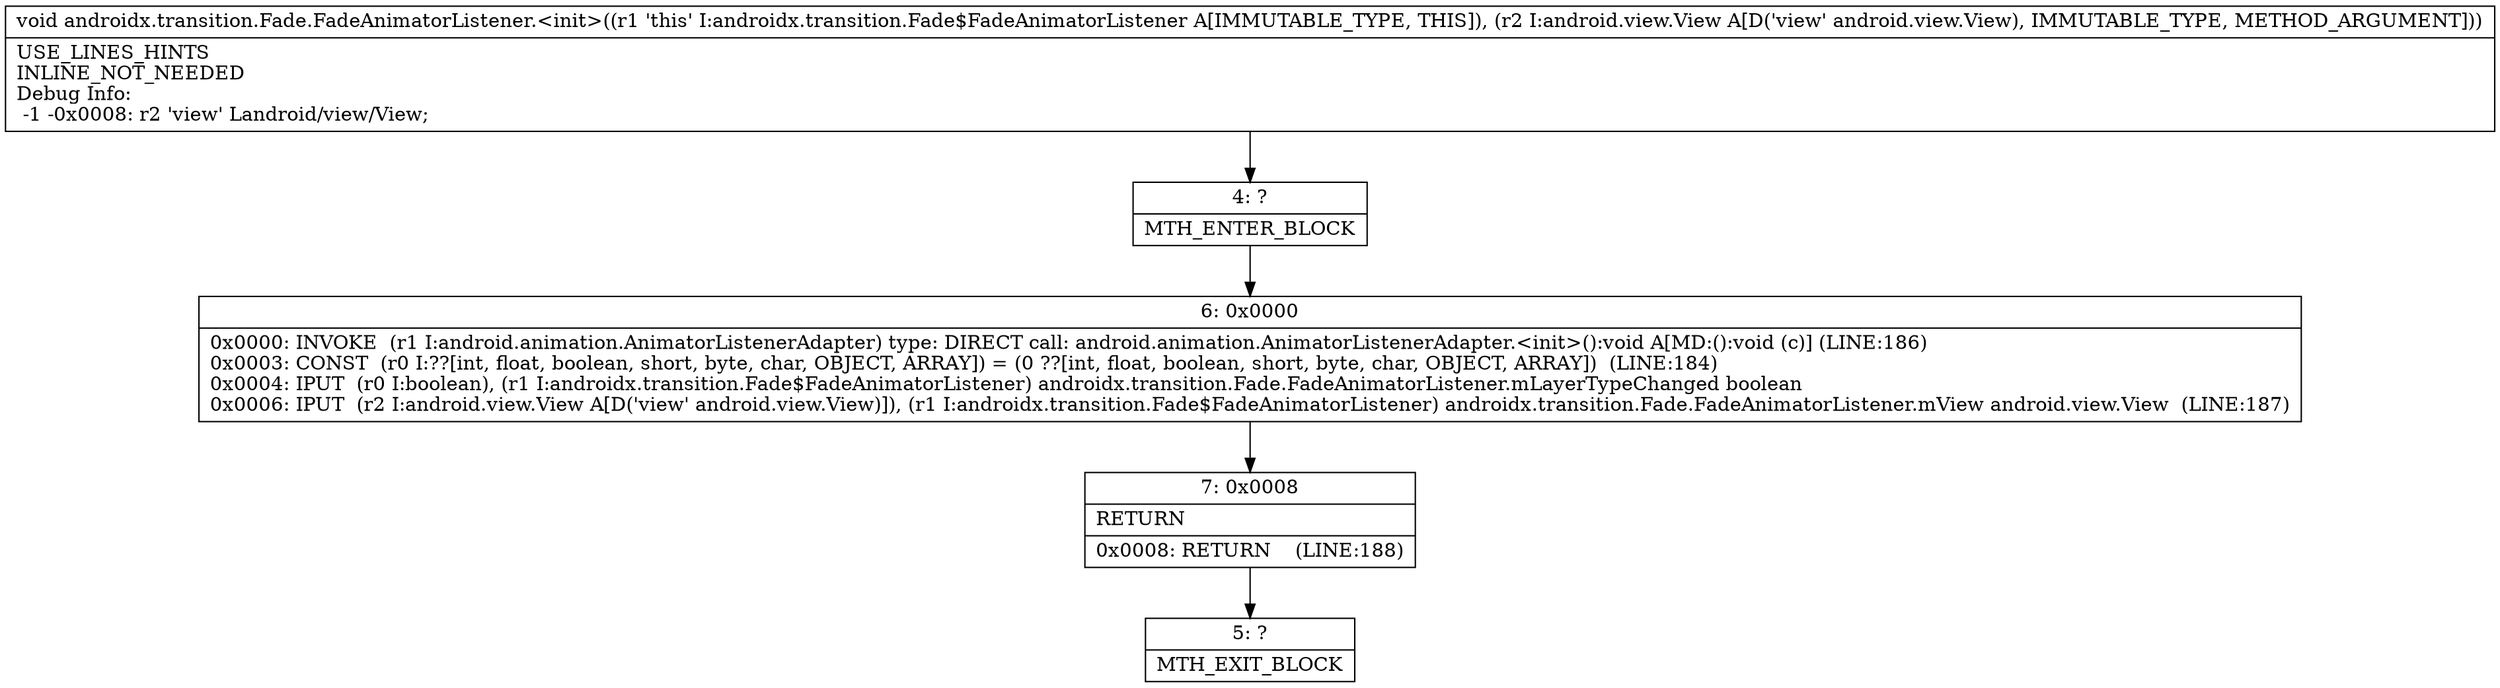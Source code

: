 digraph "CFG forandroidx.transition.Fade.FadeAnimatorListener.\<init\>(Landroid\/view\/View;)V" {
Node_4 [shape=record,label="{4\:\ ?|MTH_ENTER_BLOCK\l}"];
Node_6 [shape=record,label="{6\:\ 0x0000|0x0000: INVOKE  (r1 I:android.animation.AnimatorListenerAdapter) type: DIRECT call: android.animation.AnimatorListenerAdapter.\<init\>():void A[MD:():void (c)] (LINE:186)\l0x0003: CONST  (r0 I:??[int, float, boolean, short, byte, char, OBJECT, ARRAY]) = (0 ??[int, float, boolean, short, byte, char, OBJECT, ARRAY])  (LINE:184)\l0x0004: IPUT  (r0 I:boolean), (r1 I:androidx.transition.Fade$FadeAnimatorListener) androidx.transition.Fade.FadeAnimatorListener.mLayerTypeChanged boolean \l0x0006: IPUT  (r2 I:android.view.View A[D('view' android.view.View)]), (r1 I:androidx.transition.Fade$FadeAnimatorListener) androidx.transition.Fade.FadeAnimatorListener.mView android.view.View  (LINE:187)\l}"];
Node_7 [shape=record,label="{7\:\ 0x0008|RETURN\l|0x0008: RETURN    (LINE:188)\l}"];
Node_5 [shape=record,label="{5\:\ ?|MTH_EXIT_BLOCK\l}"];
MethodNode[shape=record,label="{void androidx.transition.Fade.FadeAnimatorListener.\<init\>((r1 'this' I:androidx.transition.Fade$FadeAnimatorListener A[IMMUTABLE_TYPE, THIS]), (r2 I:android.view.View A[D('view' android.view.View), IMMUTABLE_TYPE, METHOD_ARGUMENT]))  | USE_LINES_HINTS\lINLINE_NOT_NEEDED\lDebug Info:\l  \-1 \-0x0008: r2 'view' Landroid\/view\/View;\l}"];
MethodNode -> Node_4;Node_4 -> Node_6;
Node_6 -> Node_7;
Node_7 -> Node_5;
}

